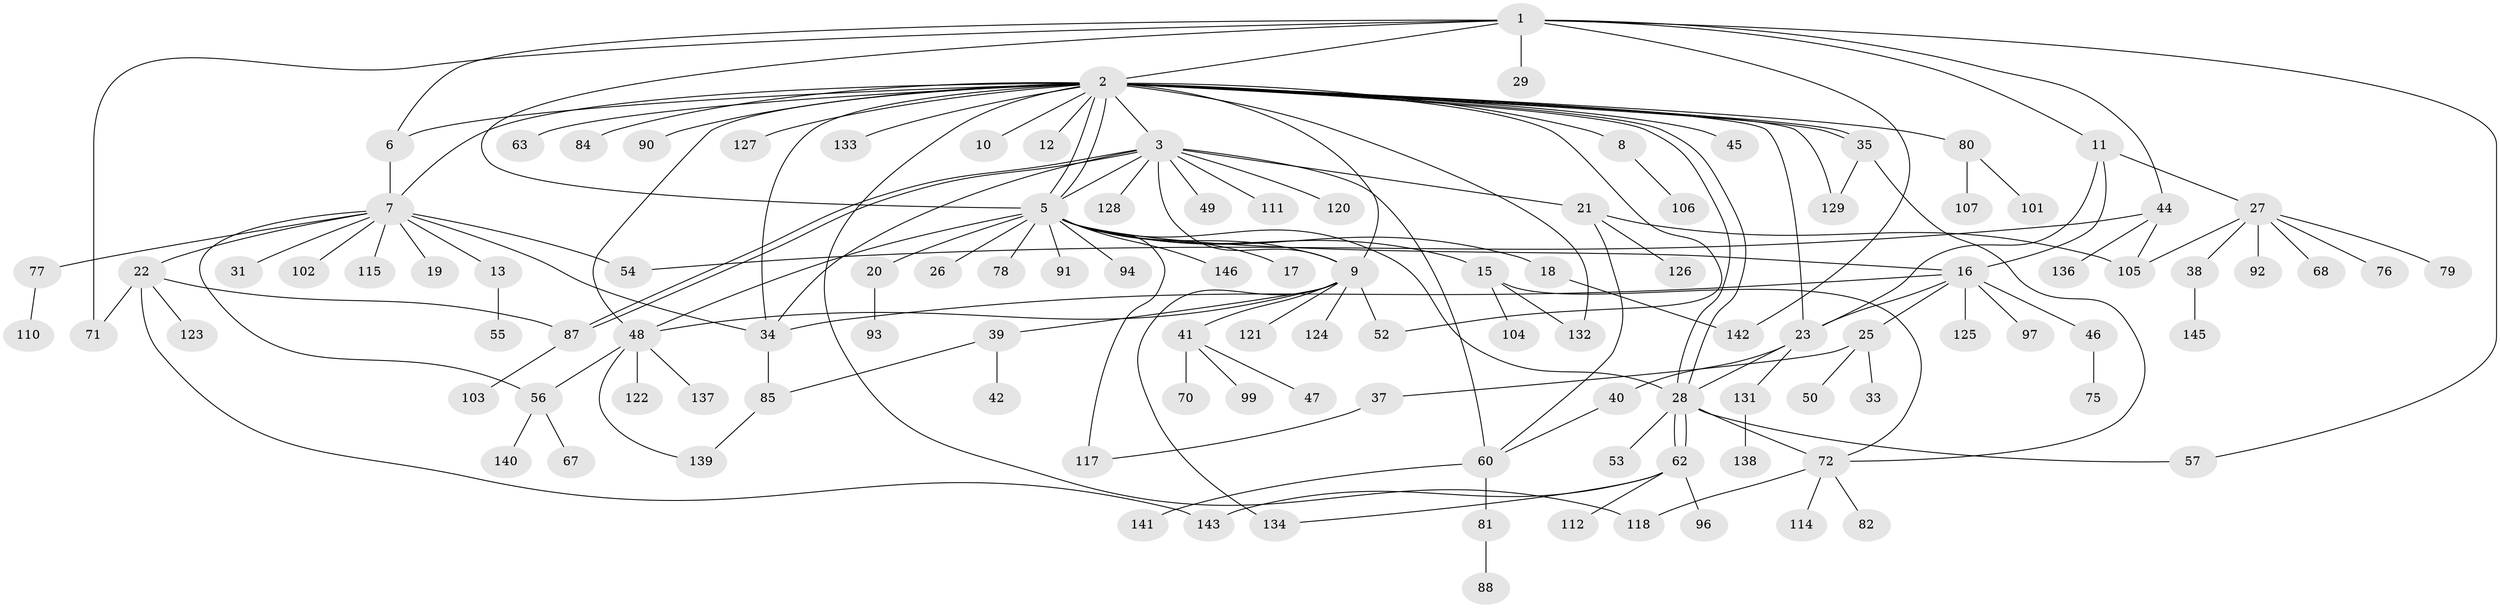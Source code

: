 // Generated by graph-tools (version 1.1) at 2025/23/03/03/25 07:23:50]
// undirected, 115 vertices, 156 edges
graph export_dot {
graph [start="1"]
  node [color=gray90,style=filled];
  1 [super="+69"];
  2 [super="+30"];
  3 [super="+4"];
  5 [super="+14"];
  6 [super="+51"];
  7 [super="+61"];
  8;
  9 [super="+32"];
  10;
  11;
  12;
  13 [super="+98"];
  15 [super="+24"];
  16 [super="+74"];
  17;
  18 [super="+58"];
  19;
  20;
  21 [super="+89"];
  22 [super="+100"];
  23 [super="+59"];
  25 [super="+66"];
  26;
  27 [super="+36"];
  28 [super="+73"];
  29 [super="+86"];
  31;
  33;
  34 [super="+64"];
  35 [super="+130"];
  37 [super="+83"];
  38;
  39 [super="+43"];
  40 [super="+108"];
  41 [super="+113"];
  42;
  44 [super="+95"];
  45;
  46;
  47;
  48 [super="+116"];
  49;
  50;
  52;
  53;
  54;
  55;
  56;
  57;
  60 [super="+65"];
  62;
  63;
  67;
  68;
  70;
  71;
  72;
  75;
  76;
  77;
  78;
  79;
  80;
  81 [super="+119"];
  82;
  84;
  85;
  87;
  88;
  90;
  91;
  92;
  93 [super="+109"];
  94;
  96;
  97;
  99;
  101;
  102 [super="+135"];
  103;
  104;
  105;
  106;
  107;
  110;
  111;
  112;
  114 [super="+144"];
  115;
  117;
  118;
  120;
  121;
  122;
  123;
  124;
  125;
  126;
  127;
  128;
  129;
  131;
  132;
  133;
  134;
  136;
  137;
  138;
  139;
  140;
  141;
  142;
  143;
  145;
  146;
  1 -- 2;
  1 -- 5;
  1 -- 11;
  1 -- 29;
  1 -- 44;
  1 -- 57;
  1 -- 71;
  1 -- 142;
  1 -- 6;
  2 -- 3;
  2 -- 5;
  2 -- 5;
  2 -- 6;
  2 -- 7 [weight=2];
  2 -- 8;
  2 -- 9;
  2 -- 10;
  2 -- 12;
  2 -- 23;
  2 -- 28;
  2 -- 28;
  2 -- 35;
  2 -- 35;
  2 -- 45;
  2 -- 48;
  2 -- 52;
  2 -- 63;
  2 -- 80;
  2 -- 84;
  2 -- 90;
  2 -- 118;
  2 -- 127;
  2 -- 129;
  2 -- 132;
  2 -- 133;
  2 -- 34;
  3 -- 5;
  3 -- 21;
  3 -- 60;
  3 -- 87;
  3 -- 87;
  3 -- 111;
  3 -- 120;
  3 -- 128;
  3 -- 49;
  3 -- 34;
  3 -- 9;
  5 -- 9;
  5 -- 15;
  5 -- 16;
  5 -- 17;
  5 -- 18;
  5 -- 20;
  5 -- 26;
  5 -- 28;
  5 -- 78;
  5 -- 91;
  5 -- 94;
  5 -- 117;
  5 -- 146;
  5 -- 48;
  6 -- 7;
  7 -- 13;
  7 -- 19;
  7 -- 22;
  7 -- 31;
  7 -- 34;
  7 -- 54;
  7 -- 56;
  7 -- 102;
  7 -- 115;
  7 -- 77;
  8 -- 106;
  9 -- 39;
  9 -- 48;
  9 -- 134 [weight=2];
  9 -- 121;
  9 -- 52;
  9 -- 124;
  9 -- 41;
  11 -- 23;
  11 -- 27;
  11 -- 16;
  13 -- 55;
  15 -- 72;
  15 -- 132;
  15 -- 104;
  16 -- 23;
  16 -- 25;
  16 -- 46;
  16 -- 97;
  16 -- 125;
  16 -- 34 [weight=2];
  18 -- 142;
  20 -- 93;
  21 -- 60;
  21 -- 105;
  21 -- 126;
  22 -- 71;
  22 -- 87;
  22 -- 123;
  22 -- 143;
  23 -- 40;
  23 -- 131;
  23 -- 28;
  25 -- 33;
  25 -- 37;
  25 -- 50;
  27 -- 38;
  27 -- 68;
  27 -- 79;
  27 -- 92;
  27 -- 105;
  27 -- 76;
  28 -- 53;
  28 -- 62;
  28 -- 62;
  28 -- 72;
  28 -- 57;
  34 -- 85;
  35 -- 72;
  35 -- 129;
  37 -- 117;
  38 -- 145;
  39 -- 42;
  39 -- 85;
  40 -- 60;
  41 -- 47;
  41 -- 70;
  41 -- 99;
  44 -- 54;
  44 -- 136;
  44 -- 105;
  46 -- 75;
  48 -- 56;
  48 -- 122;
  48 -- 139;
  48 -- 137;
  56 -- 67;
  56 -- 140;
  60 -- 81;
  60 -- 141;
  62 -- 96;
  62 -- 112;
  62 -- 134;
  62 -- 143;
  72 -- 82;
  72 -- 114;
  72 -- 118;
  77 -- 110;
  80 -- 101;
  80 -- 107;
  81 -- 88;
  85 -- 139;
  87 -- 103;
  131 -- 138;
}
